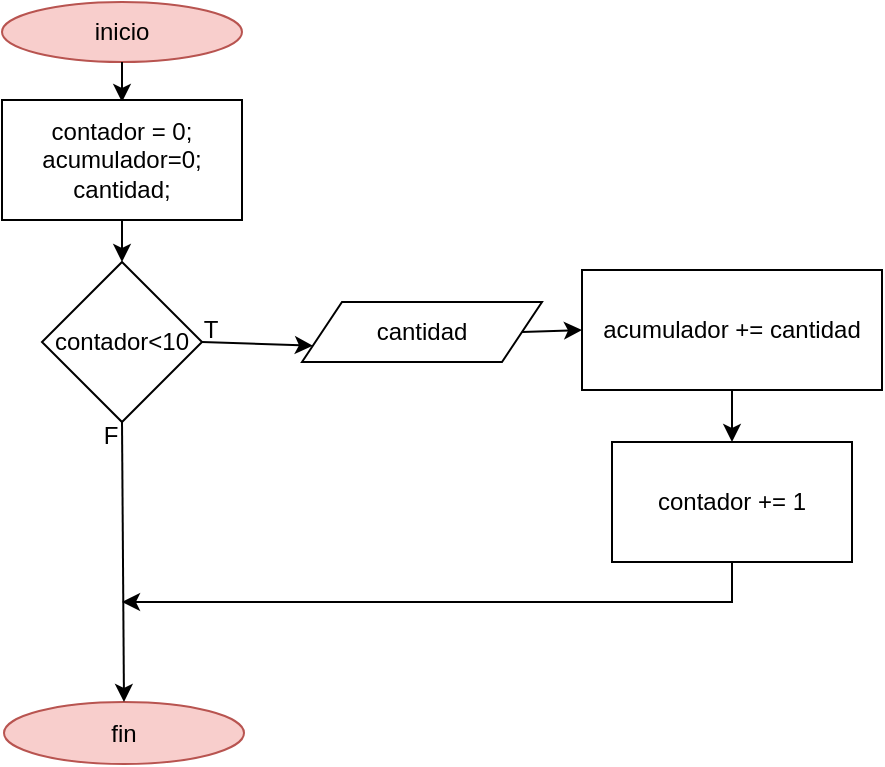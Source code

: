 <mxfile version="21.3.0" type="github">
  <diagram id="C5RBs43oDa-KdzZeNtuy" name="Page-1">
    <mxGraphModel dx="880" dy="521" grid="1" gridSize="10" guides="1" tooltips="1" connect="1" arrows="1" fold="1" page="1" pageScale="1" pageWidth="827" pageHeight="1169" math="0" shadow="0">
      <root>
        <mxCell id="WIyWlLk6GJQsqaUBKTNV-0" />
        <mxCell id="WIyWlLk6GJQsqaUBKTNV-1" parent="WIyWlLk6GJQsqaUBKTNV-0" />
        <mxCell id="_EYSLxPBLnKDdRPqAepR-0" value="inicio" style="ellipse;whiteSpace=wrap;html=1;fillColor=#f8cecc;strokeColor=#b85450;" vertex="1" parent="WIyWlLk6GJQsqaUBKTNV-1">
          <mxGeometry x="330" y="30" width="120" height="30" as="geometry" />
        </mxCell>
        <mxCell id="_EYSLxPBLnKDdRPqAepR-6" value="" style="endArrow=classic;html=1;rounded=0;entryX=0.5;entryY=0;entryDx=0;entryDy=0;exitX=0.5;exitY=1;exitDx=0;exitDy=0;" edge="1" parent="WIyWlLk6GJQsqaUBKTNV-1" source="_EYSLxPBLnKDdRPqAepR-0">
          <mxGeometry width="50" height="50" relative="1" as="geometry">
            <mxPoint x="390" y="280" as="sourcePoint" />
            <mxPoint x="390" y="80" as="targetPoint" />
          </mxGeometry>
        </mxCell>
        <mxCell id="_EYSLxPBLnKDdRPqAepR-11" value="fin" style="ellipse;whiteSpace=wrap;html=1;fillColor=#f8cecc;strokeColor=#b85450;" vertex="1" parent="WIyWlLk6GJQsqaUBKTNV-1">
          <mxGeometry x="331" y="380" width="120" height="31" as="geometry" />
        </mxCell>
        <mxCell id="_EYSLxPBLnKDdRPqAepR-35" value="contador = 0;&lt;br&gt;acumulador=0;&lt;br&gt;cantidad;" style="rounded=0;whiteSpace=wrap;html=1;" vertex="1" parent="WIyWlLk6GJQsqaUBKTNV-1">
          <mxGeometry x="330" y="79" width="120" height="60" as="geometry" />
        </mxCell>
        <mxCell id="_EYSLxPBLnKDdRPqAepR-37" value="contador&amp;lt;10" style="rhombus;whiteSpace=wrap;html=1;" vertex="1" parent="WIyWlLk6GJQsqaUBKTNV-1">
          <mxGeometry x="350" y="160" width="80" height="80" as="geometry" />
        </mxCell>
        <mxCell id="_EYSLxPBLnKDdRPqAepR-38" value="" style="endArrow=classic;html=1;rounded=0;entryX=0.5;entryY=0;entryDx=0;entryDy=0;exitX=0.5;exitY=1;exitDx=0;exitDy=0;" edge="1" parent="WIyWlLk6GJQsqaUBKTNV-1" source="_EYSLxPBLnKDdRPqAepR-35" target="_EYSLxPBLnKDdRPqAepR-37">
          <mxGeometry width="50" height="50" relative="1" as="geometry">
            <mxPoint x="390" y="280" as="sourcePoint" />
            <mxPoint x="440" y="230" as="targetPoint" />
          </mxGeometry>
        </mxCell>
        <mxCell id="_EYSLxPBLnKDdRPqAepR-39" value="cantidad" style="shape=parallelogram;perimeter=parallelogramPerimeter;whiteSpace=wrap;html=1;fixedSize=1;" vertex="1" parent="WIyWlLk6GJQsqaUBKTNV-1">
          <mxGeometry x="480" y="180" width="120" height="30" as="geometry" />
        </mxCell>
        <mxCell id="_EYSLxPBLnKDdRPqAepR-40" value="acumulador += cantidad" style="rounded=0;whiteSpace=wrap;html=1;" vertex="1" parent="WIyWlLk6GJQsqaUBKTNV-1">
          <mxGeometry x="620" y="164" width="150" height="60" as="geometry" />
        </mxCell>
        <mxCell id="_EYSLxPBLnKDdRPqAepR-41" value="" style="endArrow=classic;html=1;rounded=0;entryX=0;entryY=0.75;entryDx=0;entryDy=0;exitX=1;exitY=0.5;exitDx=0;exitDy=0;" edge="1" parent="WIyWlLk6GJQsqaUBKTNV-1" source="_EYSLxPBLnKDdRPqAepR-37" target="_EYSLxPBLnKDdRPqAepR-39">
          <mxGeometry width="50" height="50" relative="1" as="geometry">
            <mxPoint x="390" y="280" as="sourcePoint" />
            <mxPoint x="440" y="230" as="targetPoint" />
          </mxGeometry>
        </mxCell>
        <mxCell id="_EYSLxPBLnKDdRPqAepR-42" value="" style="endArrow=classic;html=1;rounded=0;entryX=0;entryY=0.5;entryDx=0;entryDy=0;exitX=1;exitY=0.5;exitDx=0;exitDy=0;" edge="1" parent="WIyWlLk6GJQsqaUBKTNV-1" source="_EYSLxPBLnKDdRPqAepR-39" target="_EYSLxPBLnKDdRPqAepR-40">
          <mxGeometry width="50" height="50" relative="1" as="geometry">
            <mxPoint x="430" y="280" as="sourcePoint" />
            <mxPoint x="480" y="230" as="targetPoint" />
          </mxGeometry>
        </mxCell>
        <mxCell id="_EYSLxPBLnKDdRPqAepR-44" value="contador += 1" style="rounded=0;whiteSpace=wrap;html=1;" vertex="1" parent="WIyWlLk6GJQsqaUBKTNV-1">
          <mxGeometry x="635" y="250" width="120" height="60" as="geometry" />
        </mxCell>
        <mxCell id="_EYSLxPBLnKDdRPqAepR-45" value="" style="endArrow=classic;html=1;rounded=0;entryX=0.5;entryY=0;entryDx=0;entryDy=0;exitX=0.5;exitY=1;exitDx=0;exitDy=0;" edge="1" parent="WIyWlLk6GJQsqaUBKTNV-1" source="_EYSLxPBLnKDdRPqAepR-37" target="_EYSLxPBLnKDdRPqAepR-11">
          <mxGeometry width="50" height="50" relative="1" as="geometry">
            <mxPoint x="430" y="280" as="sourcePoint" />
            <mxPoint x="480" y="230" as="targetPoint" />
          </mxGeometry>
        </mxCell>
        <mxCell id="_EYSLxPBLnKDdRPqAepR-46" value="" style="endArrow=classic;html=1;rounded=0;entryX=0.5;entryY=0;entryDx=0;entryDy=0;exitX=0.5;exitY=1;exitDx=0;exitDy=0;" edge="1" parent="WIyWlLk6GJQsqaUBKTNV-1" source="_EYSLxPBLnKDdRPqAepR-40" target="_EYSLxPBLnKDdRPqAepR-44">
          <mxGeometry width="50" height="50" relative="1" as="geometry">
            <mxPoint x="430" y="280" as="sourcePoint" />
            <mxPoint x="480" y="230" as="targetPoint" />
          </mxGeometry>
        </mxCell>
        <mxCell id="_EYSLxPBLnKDdRPqAepR-47" value="" style="endArrow=classic;html=1;rounded=0;exitX=0.5;exitY=1;exitDx=0;exitDy=0;" edge="1" parent="WIyWlLk6GJQsqaUBKTNV-1" source="_EYSLxPBLnKDdRPqAepR-44">
          <mxGeometry width="50" height="50" relative="1" as="geometry">
            <mxPoint x="790" y="340" as="sourcePoint" />
            <mxPoint x="390" y="330" as="targetPoint" />
            <Array as="points">
              <mxPoint x="695" y="330" />
            </Array>
          </mxGeometry>
        </mxCell>
        <mxCell id="_EYSLxPBLnKDdRPqAepR-48" value="T" style="text;html=1;align=center;verticalAlign=middle;resizable=0;points=[];autosize=1;strokeColor=none;fillColor=none;" vertex="1" parent="WIyWlLk6GJQsqaUBKTNV-1">
          <mxGeometry x="419" y="179" width="30" height="30" as="geometry" />
        </mxCell>
        <mxCell id="_EYSLxPBLnKDdRPqAepR-49" value="F" style="text;html=1;align=center;verticalAlign=middle;resizable=0;points=[];autosize=1;strokeColor=none;fillColor=none;" vertex="1" parent="WIyWlLk6GJQsqaUBKTNV-1">
          <mxGeometry x="369" y="232" width="30" height="30" as="geometry" />
        </mxCell>
      </root>
    </mxGraphModel>
  </diagram>
</mxfile>

